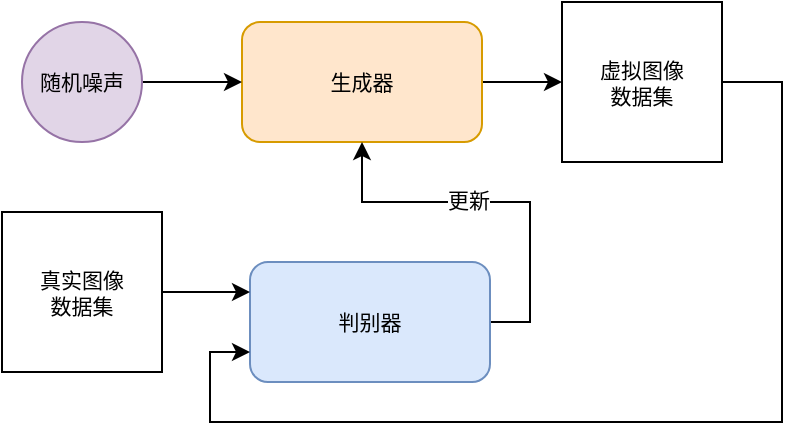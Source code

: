 <mxfile version="14.4.4" type="github">
  <diagram id="tnznA_tpKmL6P5zrWa1i" name="第 1 页">
    <mxGraphModel dx="1422" dy="746" grid="1" gridSize="10" guides="1" tooltips="1" connect="1" arrows="1" fold="1" page="1" pageScale="1" pageWidth="827" pageHeight="1169" math="0" shadow="0">
      <root>
        <mxCell id="0" />
        <mxCell id="1" parent="0" />
        <mxCell id="hudU2exV2Holwjp-ecqG-11" value="" style="edgeStyle=orthogonalEdgeStyle;rounded=0;orthogonalLoop=1;jettySize=auto;html=1;fontSize=10.5;" edge="1" parent="1" source="hudU2exV2Holwjp-ecqG-2" target="hudU2exV2Holwjp-ecqG-10">
          <mxGeometry relative="1" as="geometry" />
        </mxCell>
        <mxCell id="hudU2exV2Holwjp-ecqG-2" value="生成器" style="rounded=1;whiteSpace=wrap;html=1;fillColor=#ffe6cc;strokeColor=#d79b00;fontSize=10.5;" vertex="1" parent="1">
          <mxGeometry x="350" y="380" width="120" height="60" as="geometry" />
        </mxCell>
        <mxCell id="hudU2exV2Holwjp-ecqG-8" style="edgeStyle=orthogonalEdgeStyle;rounded=0;orthogonalLoop=1;jettySize=auto;html=1;exitX=1;exitY=0.5;exitDx=0;exitDy=0;entryX=0.5;entryY=1;entryDx=0;entryDy=0;fontSize=10.5;" edge="1" parent="1" source="hudU2exV2Holwjp-ecqG-3" target="hudU2exV2Holwjp-ecqG-2">
          <mxGeometry relative="1" as="geometry" />
        </mxCell>
        <mxCell id="hudU2exV2Holwjp-ecqG-13" value="更新" style="edgeLabel;html=1;align=center;verticalAlign=middle;resizable=0;points=[];fontSize=10.5;" vertex="1" connectable="0" parent="hudU2exV2Holwjp-ecqG-8">
          <mxGeometry x="0.144" y="-1" relative="1" as="geometry">
            <mxPoint as="offset" />
          </mxGeometry>
        </mxCell>
        <mxCell id="hudU2exV2Holwjp-ecqG-3" value="判别器" style="rounded=1;whiteSpace=wrap;html=1;fillColor=#dae8fc;strokeColor=#6c8ebf;fontSize=10.5;" vertex="1" parent="1">
          <mxGeometry x="354" y="500" width="120" height="60" as="geometry" />
        </mxCell>
        <mxCell id="hudU2exV2Holwjp-ecqG-5" style="edgeStyle=orthogonalEdgeStyle;rounded=0;orthogonalLoop=1;jettySize=auto;html=1;exitX=1;exitY=0.5;exitDx=0;exitDy=0;entryX=0;entryY=0.25;entryDx=0;entryDy=0;fontSize=10.5;" edge="1" parent="1" source="hudU2exV2Holwjp-ecqG-4" target="hudU2exV2Holwjp-ecqG-3">
          <mxGeometry relative="1" as="geometry" />
        </mxCell>
        <mxCell id="hudU2exV2Holwjp-ecqG-4" value="真实图像&lt;br&gt;数据集" style="whiteSpace=wrap;html=1;aspect=fixed;fontSize=10.5;" vertex="1" parent="1">
          <mxGeometry x="230" y="475" width="80" height="80" as="geometry" />
        </mxCell>
        <mxCell id="hudU2exV2Holwjp-ecqG-7" value="" style="edgeStyle=orthogonalEdgeStyle;rounded=0;orthogonalLoop=1;jettySize=auto;html=1;fontSize=10.5;" edge="1" parent="1" source="hudU2exV2Holwjp-ecqG-6" target="hudU2exV2Holwjp-ecqG-2">
          <mxGeometry relative="1" as="geometry" />
        </mxCell>
        <mxCell id="hudU2exV2Holwjp-ecqG-6" value="随机噪声" style="ellipse;whiteSpace=wrap;html=1;aspect=fixed;fontSize=10.5;fillColor=#e1d5e7;strokeColor=#9673a6;" vertex="1" parent="1">
          <mxGeometry x="240" y="380" width="60" height="60" as="geometry" />
        </mxCell>
        <mxCell id="hudU2exV2Holwjp-ecqG-12" style="edgeStyle=orthogonalEdgeStyle;rounded=0;orthogonalLoop=1;jettySize=auto;html=1;exitX=1;exitY=0.5;exitDx=0;exitDy=0;entryX=0;entryY=0.75;entryDx=0;entryDy=0;fontSize=10.5;" edge="1" parent="1" source="hudU2exV2Holwjp-ecqG-10" target="hudU2exV2Holwjp-ecqG-3">
          <mxGeometry relative="1" as="geometry">
            <Array as="points">
              <mxPoint x="620" y="410" />
              <mxPoint x="620" y="580" />
              <mxPoint x="334" y="580" />
              <mxPoint x="334" y="545" />
            </Array>
          </mxGeometry>
        </mxCell>
        <mxCell id="hudU2exV2Holwjp-ecqG-10" value="虚拟图像&lt;br&gt;数据集" style="whiteSpace=wrap;html=1;aspect=fixed;fontSize=10.5;" vertex="1" parent="1">
          <mxGeometry x="510" y="370" width="80" height="80" as="geometry" />
        </mxCell>
      </root>
    </mxGraphModel>
  </diagram>
</mxfile>
